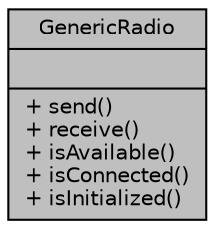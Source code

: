 digraph "GenericRadio"
{
  edge [fontname="Helvetica",fontsize="10",labelfontname="Helvetica",labelfontsize="10"];
  node [fontname="Helvetica",fontsize="10",shape=record];
  Node2 [label="{GenericRadio\n||+ send()\l+ receive()\l+ isAvailable()\l+ isConnected()\l+ isInitialized()\l}",height=0.2,width=0.4,color="black", fillcolor="grey75", style="filled", fontcolor="black"];
}
